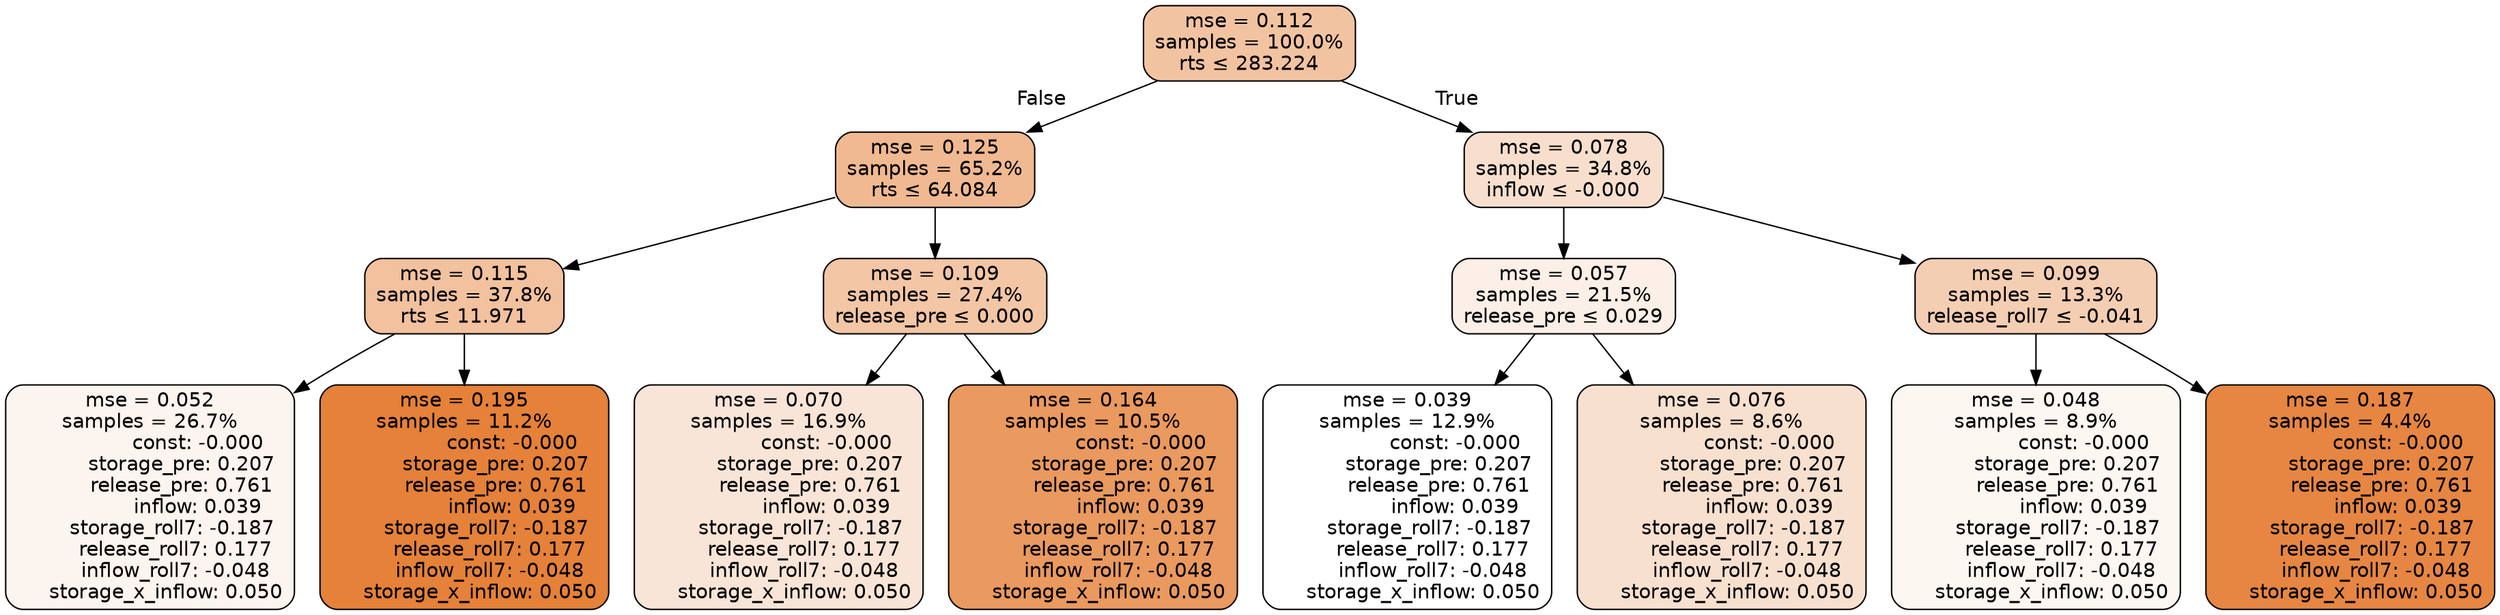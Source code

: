 digraph tree {
node [shape=rectangle, style="filled, rounded", color="black", fontname=helvetica] ;
edge [fontname=helvetica] ;
	"0" [label="mse = 0.112
samples = 100.0%
rts &le; 283.224", fillcolor="#f2c3a1"]
	"1" [label="mse = 0.125
samples = 65.2%
rts &le; 64.084", fillcolor="#f0b991"]
	"2" [label="mse = 0.115
samples = 37.8%
rts &le; 11.971", fillcolor="#f2c19e"]
	"3" [label="mse = 0.052
samples = 26.7%
               const: -0.000
          storage_pre: 0.207
          release_pre: 0.761
               inflow: 0.039
       storage_roll7: -0.187
        release_roll7: 0.177
        inflow_roll7: -0.048
     storage_x_inflow: 0.050", fillcolor="#fcf4ee"]
	"4" [label="mse = 0.195
samples = 11.2%
               const: -0.000
          storage_pre: 0.207
          release_pre: 0.761
               inflow: 0.039
       storage_roll7: -0.187
        release_roll7: 0.177
        inflow_roll7: -0.048
     storage_x_inflow: 0.050", fillcolor="#e58139"]
	"5" [label="mse = 0.109
samples = 27.4%
release_pre &le; 0.000", fillcolor="#f3c6a5"]
	"6" [label="mse = 0.070
samples = 16.9%
               const: -0.000
          storage_pre: 0.207
          release_pre: 0.761
               inflow: 0.039
       storage_roll7: -0.187
        release_roll7: 0.177
        inflow_roll7: -0.048
     storage_x_inflow: 0.050", fillcolor="#f9e5d7"]
	"7" [label="mse = 0.164
samples = 10.5%
               const: -0.000
          storage_pre: 0.207
          release_pre: 0.761
               inflow: 0.039
       storage_roll7: -0.187
        release_roll7: 0.177
        inflow_roll7: -0.048
     storage_x_inflow: 0.050", fillcolor="#ea995f"]
	"8" [label="mse = 0.078
samples = 34.8%
inflow &le; -0.000", fillcolor="#f8dfcd"]
	"9" [label="mse = 0.057
samples = 21.5%
release_pre &le; 0.029", fillcolor="#fbefe7"]
	"10" [label="mse = 0.039
samples = 12.9%
               const: -0.000
          storage_pre: 0.207
          release_pre: 0.761
               inflow: 0.039
       storage_roll7: -0.187
        release_roll7: 0.177
        inflow_roll7: -0.048
     storage_x_inflow: 0.050", fillcolor="#ffffff"]
	"11" [label="mse = 0.076
samples = 8.6%
               const: -0.000
          storage_pre: 0.207
          release_pre: 0.761
               inflow: 0.039
       storage_roll7: -0.187
        release_roll7: 0.177
        inflow_roll7: -0.048
     storage_x_inflow: 0.050", fillcolor="#f8e0cf"]
	"12" [label="mse = 0.099
samples = 13.3%
release_roll7 &le; -0.041", fillcolor="#f4ceb2"]
	"13" [label="mse = 0.048
samples = 8.9%
               const: -0.000
          storage_pre: 0.207
          release_pre: 0.761
               inflow: 0.039
       storage_roll7: -0.187
        release_roll7: 0.177
        inflow_roll7: -0.048
     storage_x_inflow: 0.050", fillcolor="#fdf7f2"]
	"14" [label="mse = 0.187
samples = 4.4%
               const: -0.000
          storage_pre: 0.207
          release_pre: 0.761
               inflow: 0.039
       storage_roll7: -0.187
        release_roll7: 0.177
        inflow_roll7: -0.048
     storage_x_inflow: 0.050", fillcolor="#e68642"]

	"0" -> "1" [labeldistance=2.5, labelangle=45, headlabel="False"]
	"1" -> "2"
	"2" -> "3"
	"2" -> "4"
	"1" -> "5"
	"5" -> "6"
	"5" -> "7"
	"0" -> "8" [labeldistance=2.5, labelangle=-45, headlabel="True"]
	"8" -> "9"
	"9" -> "10"
	"9" -> "11"
	"8" -> "12"
	"12" -> "13"
	"12" -> "14"
}